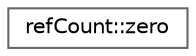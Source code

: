 digraph "Graphical Class Hierarchy"
{
 // LATEX_PDF_SIZE
  bgcolor="transparent";
  edge [fontname=Helvetica,fontsize=10,labelfontname=Helvetica,labelfontsize=10];
  node [fontname=Helvetica,fontsize=10,shape=box,height=0.2,width=0.4];
  rankdir="LR";
  Node0 [id="Node000000",label="refCount::zero",height=0.2,width=0.4,color="grey40", fillcolor="white", style="filled",URL="$structFoam_1_1refCount_1_1zero.html",tooltip=" "];
}
